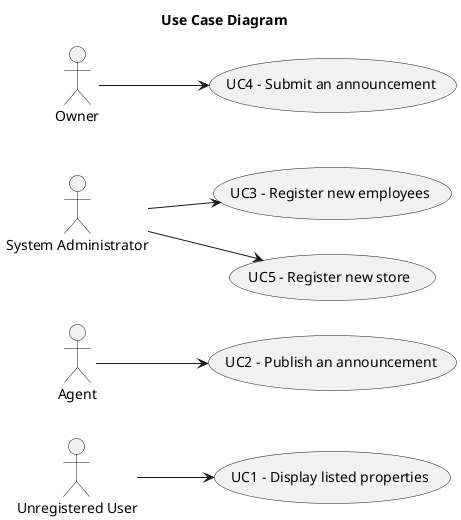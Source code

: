 @startuml
'skinparam monochrome true
skinparam packageStyle rectangle
'skinparam shadowing false

skinparam rectangle{
    BorderColor yellow
}

title Use Case Diagram

left to right direction

    usecase "UC1 - Display listed properties" as UC1
        "Unregistered User" --> UC1
    usecase "UC2 - Publish an announcement" as UC2
        "Agent" --> UC2
    usecase "UC3 - Register new employees" as UC3
        "System Administrator" --> UC3
    usecase "UC5 - Register new store" as UC5
        "System Administrator" --> UC5
     usecase "UC4 - Submit an announcement" as UC4
        "Owner" --> UC4

@enduml